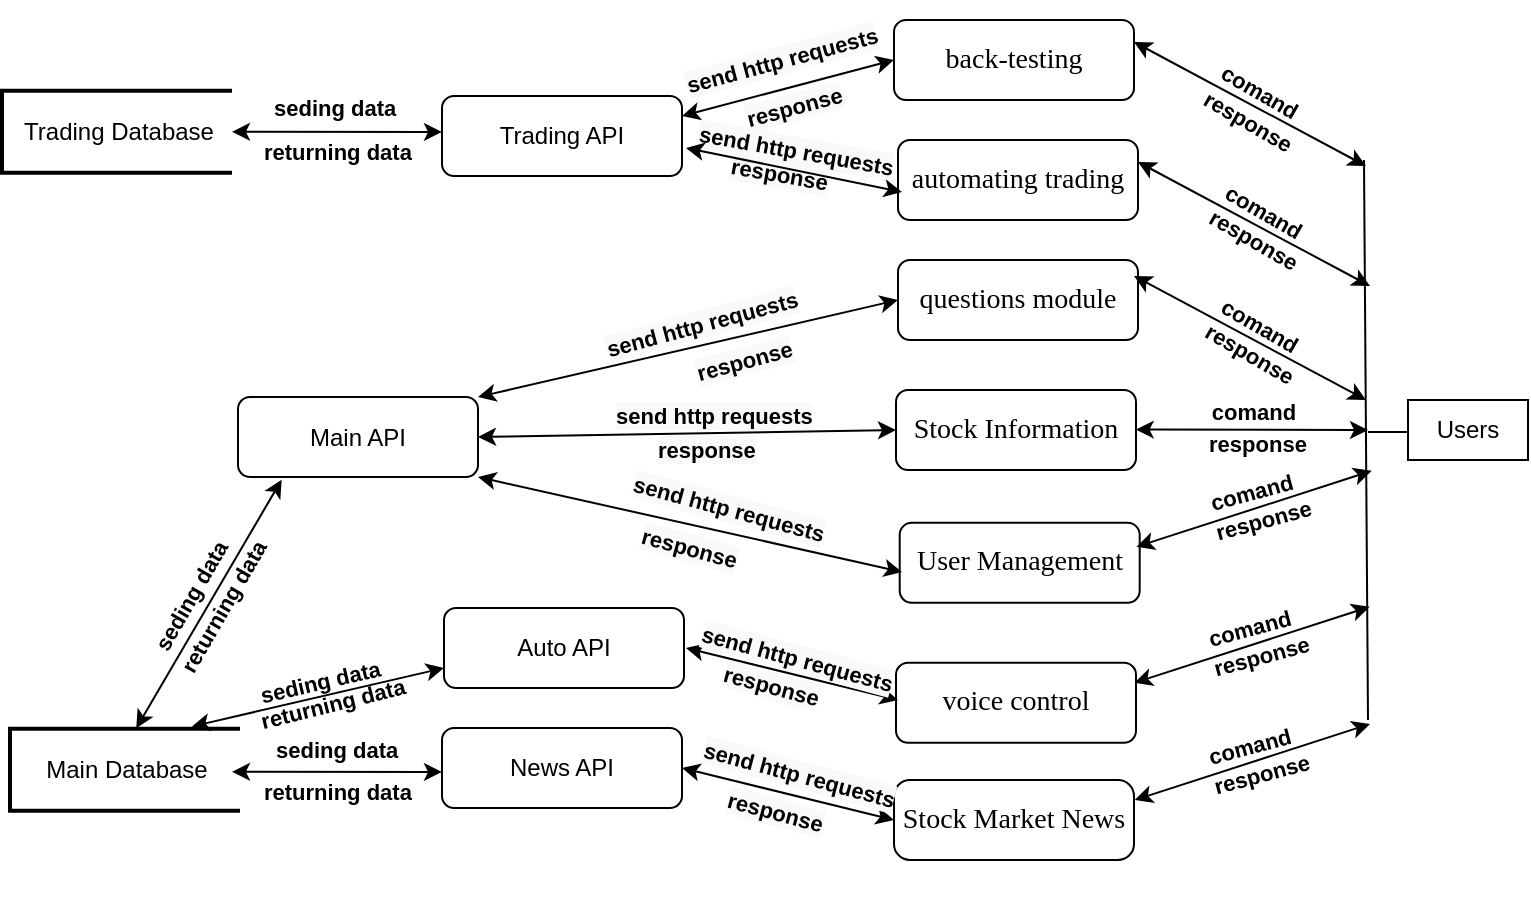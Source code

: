 <mxfile version="18.1.2" type="github">
  <diagram id="C5RBs43oDa-KdzZeNtuy" name="Page-1">
    <mxGraphModel dx="1582" dy="424" grid="1" gridSize="10" guides="1" tooltips="1" connect="1" arrows="1" fold="1" page="1" pageScale="1" pageWidth="827" pageHeight="1169" math="0" shadow="0">
      <root>
        <mxCell id="WIyWlLk6GJQsqaUBKTNV-0" />
        <mxCell id="WIyWlLk6GJQsqaUBKTNV-1" parent="WIyWlLk6GJQsqaUBKTNV-0" />
        <mxCell id="wvQzWiMlblMlw7H_hbkp-0" value="Users" style="rounded=0;whiteSpace=wrap;html=1;" parent="WIyWlLk6GJQsqaUBKTNV-1" vertex="1">
          <mxGeometry x="703" y="304" width="60" height="30" as="geometry" />
        </mxCell>
        <mxCell id="wvQzWiMlblMlw7H_hbkp-1" value="" style="endArrow=none;html=1;rounded=0;entryX=0;entryY=0.5;entryDx=0;entryDy=0;" parent="WIyWlLk6GJQsqaUBKTNV-1" edge="1">
          <mxGeometry width="50" height="50" relative="1" as="geometry">
            <mxPoint x="683" y="320" as="sourcePoint" />
            <mxPoint x="703" y="320" as="targetPoint" />
          </mxGeometry>
        </mxCell>
        <mxCell id="wvQzWiMlblMlw7H_hbkp-2" value="" style="endArrow=none;html=1;rounded=0;" parent="WIyWlLk6GJQsqaUBKTNV-1" edge="1">
          <mxGeometry width="50" height="50" relative="1" as="geometry">
            <mxPoint x="683" y="464" as="sourcePoint" />
            <mxPoint x="681" y="184" as="targetPoint" />
          </mxGeometry>
        </mxCell>
        <mxCell id="wvQzWiMlblMlw7H_hbkp-4" value="&lt;p class=&quot;MsoNormal&quot;&gt;&lt;span style=&quot;font-family: &amp;#34;times new roman&amp;#34; ; font-size: 10.5pt&quot;&gt;Stock Market News&lt;/span&gt;&lt;/p&gt;" style="rounded=1;whiteSpace=wrap;html=1;fontSize=12;glass=0;strokeWidth=1;shadow=0;arcSize=20;" parent="WIyWlLk6GJQsqaUBKTNV-1" vertex="1">
          <mxGeometry x="446" y="494" width="120" height="40" as="geometry" />
        </mxCell>
        <mxCell id="wvQzWiMlblMlw7H_hbkp-5" value="&lt;p class=&quot;MsoNormal&quot;&gt;&lt;span style=&quot;font-family: &amp;#34;times new roman&amp;#34; ; font-size: 10.5pt&quot;&gt;User &lt;/span&gt;&lt;span style=&quot;font-family: &amp;#34;times new roman&amp;#34; ; font-size: 10.5pt&quot;&gt;M&lt;/span&gt;&lt;span style=&quot;font-family: &amp;#34;times new roman&amp;#34; ; font-size: 10.5pt&quot;&gt;anagement&lt;/span&gt;&lt;/p&gt;" style="rounded=1;whiteSpace=wrap;html=1;fontSize=12;glass=0;strokeWidth=1;shadow=0;" parent="WIyWlLk6GJQsqaUBKTNV-1" vertex="1">
          <mxGeometry x="448.85" y="365.42" width="120" height="40" as="geometry" />
        </mxCell>
        <mxCell id="wvQzWiMlblMlw7H_hbkp-6" value="&lt;p class=&quot;MsoNormal&quot;&gt;&lt;span style=&quot;font-family: &amp;#34;times new roman&amp;#34; ; font-size: 10.5pt&quot;&gt;Stock&amp;nbsp;&lt;/span&gt;&lt;span style=&quot;font-family: &amp;#34;times new roman&amp;#34; ; font-size: 10.5pt&quot;&gt;I&lt;/span&gt;&lt;span style=&quot;font-family: &amp;#34;times new roman&amp;#34; ; font-size: 10.5pt&quot;&gt;nformation&lt;/span&gt;&lt;br&gt;&lt;/p&gt;" style="rounded=1;whiteSpace=wrap;html=1;fontSize=12;glass=0;strokeWidth=1;shadow=0;" parent="WIyWlLk6GJQsqaUBKTNV-1" vertex="1">
          <mxGeometry x="447" y="299" width="120" height="40" as="geometry" />
        </mxCell>
        <mxCell id="wvQzWiMlblMlw7H_hbkp-9" value="&lt;p class=&quot;MsoNormal&quot;&gt;&lt;font face=&quot;times new roman&quot;&gt;&lt;span style=&quot;font-size: 14px&quot;&gt;voice control&lt;/span&gt;&lt;/font&gt;&lt;/p&gt;" style="rounded=1;whiteSpace=wrap;html=1;fontSize=12;glass=0;strokeWidth=1;shadow=0;" parent="WIyWlLk6GJQsqaUBKTNV-1" vertex="1">
          <mxGeometry x="447" y="435.4" width="120" height="40" as="geometry" />
        </mxCell>
        <mxCell id="wvQzWiMlblMlw7H_hbkp-10" value="&lt;p class=&quot;MsoNormal&quot;&gt;&lt;span style=&quot;font-family: &amp;#34;times new roman&amp;#34; ; font-size: 10.5pt&quot;&gt;questions&amp;nbsp;&lt;/span&gt;&lt;span style=&quot;font-family: &amp;#34;times new roman&amp;#34; ; font-size: 10.5pt&quot;&gt;module&lt;/span&gt;&lt;/p&gt;" style="rounded=1;whiteSpace=wrap;html=1;fontSize=12;glass=0;strokeWidth=1;shadow=0;" parent="WIyWlLk6GJQsqaUBKTNV-1" vertex="1">
          <mxGeometry x="448" y="234" width="120" height="40" as="geometry" />
        </mxCell>
        <mxCell id="wvQzWiMlblMlw7H_hbkp-11" value="&lt;p class=&quot;MsoNormal&quot;&gt;&lt;span style=&quot;color: rgba(0 , 0 , 0 , 0) ; font-family: monospace ; font-size: 0px&quot;&gt;%3CmxGraphModel%3E%3Croot%3E%3CmxCell%20id%3D%220%22%2F%3E%3CmxCell%20id%3D%221%22%20parent%3D%220%22%2F%3E%3CmxCell%20id%3D%222%22%20value%3D%22%26lt%3Bp%20class%3D%26quot%3BMsoNormal%26quot%3B%26gt%3B%26lt%3Bspan%20style%3D%26quot%3Bfont-family%3A%20%26amp%3B%2334%3Btimes%20new%20roman%26amp%3B%2334%3B%20%3B%20font-size%3A%2010.5pt%26quot%3B%26gt%3Bquestions%26amp%3Bnbsp%3B%26lt%3B%2Fspan%26gt%3B%26lt%3Bspan%20style%3D%26quot%3Bfont-family%3A%20%26amp%3B%2334%3Btimes%20new%20roman%26amp%3B%2334%3B%20%3B%20font-size%3A%2010.5pt%26quot%3B%26gt%3Bmodule%26lt%3B%2Fspan%26gt%3B%26lt%3B%2Fp%26gt%3B%22%20style%3D%22rounded%3D1%3BwhiteSpace%3Dwrap%3Bhtml%3D1%3BfontSize%3D12%3Bglass%3D0%3BstrokeWidth%3D1%3Bshadow%3D0%3B%22%20vertex%3D%221%22%20parent%3D%221%22%3E%3CmxGeometry%20x%3D%22420%22%20y%3D%22100%22%20width%3D%22120%22%20height%3D%2240%22%20as%3D%22geometry%22%2F%3E%3C%2FmxCell%3E%3C%2Froot%3E%3C%2FmxGraphModel%3E&lt;/span&gt;&lt;span style=&quot;font-family: &amp;#34;times new roman&amp;#34; ; font-size: 10.5pt&quot;&gt;back-testing&lt;/span&gt;&lt;br&gt;&lt;/p&gt;" style="rounded=1;whiteSpace=wrap;html=1;fontSize=12;glass=0;strokeWidth=1;shadow=0;" parent="WIyWlLk6GJQsqaUBKTNV-1" vertex="1">
          <mxGeometry x="446" y="114.01" width="120" height="40" as="geometry" />
        </mxCell>
        <mxCell id="wvQzWiMlblMlw7H_hbkp-12" value="&lt;p class=&quot;MsoNormal&quot;&gt;&lt;span style=&quot;font-family: &amp;#34;times new roman&amp;#34; ; font-size: 10.5pt&quot;&gt;automating&amp;nbsp;&lt;/span&gt;&lt;span style=&quot;font-family: &amp;#34;times new roman&amp;#34; ; font-size: 10.5pt&quot;&gt;trading&lt;/span&gt;&lt;/p&gt;" style="rounded=1;whiteSpace=wrap;html=1;fontSize=12;glass=0;strokeWidth=1;shadow=0;" parent="WIyWlLk6GJQsqaUBKTNV-1" vertex="1">
          <mxGeometry x="448" y="174" width="120" height="40" as="geometry" />
        </mxCell>
        <mxCell id="wvQzWiMlblMlw7H_hbkp-30" value="" style="group;rotation=-45;" parent="WIyWlLk6GJQsqaUBKTNV-1" vertex="1" connectable="0">
          <mxGeometry x="572.85" y="326.42" width="109.15" height="69.98" as="geometry" />
        </mxCell>
        <mxCell id="wvQzWiMlblMlw7H_hbkp-22" value="" style="endArrow=classic;startArrow=classic;html=1;rounded=0;fontSize=12;exitX=1;exitY=0.5;exitDx=0;exitDy=0;" parent="wvQzWiMlblMlw7H_hbkp-30" edge="1">
          <mxGeometry width="50" height="50" relative="1" as="geometry">
            <mxPoint x="-5.646" y="50.999" as="sourcePoint" />
            <mxPoint x="111.973" y="13.0" as="targetPoint" />
          </mxGeometry>
        </mxCell>
        <mxCell id="wvQzWiMlblMlw7H_hbkp-28" value="&lt;font style=&quot;font-size: 11px&quot;&gt;&lt;b&gt;comand&lt;/b&gt;&lt;/font&gt;" style="text;html=1;strokeColor=none;fillColor=none;align=center;verticalAlign=middle;whiteSpace=wrap;rounded=0;fontSize=12;rotation=-15;" parent="wvQzWiMlblMlw7H_hbkp-30" vertex="1">
          <mxGeometry x="24.465" y="9.0" width="56.457" height="30.0" as="geometry" />
        </mxCell>
        <mxCell id="wvQzWiMlblMlw7H_hbkp-29" value="&lt;span style=&quot;font-size: 11px&quot;&gt;&lt;b&gt;response&lt;/b&gt;&lt;/span&gt;" style="text;html=1;strokeColor=none;fillColor=none;align=center;verticalAlign=middle;whiteSpace=wrap;rounded=0;fontSize=12;rotation=-15;" parent="wvQzWiMlblMlw7H_hbkp-30" vertex="1">
          <mxGeometry x="30.11" y="23.0" width="56.457" height="30.0" as="geometry" />
        </mxCell>
        <mxCell id="wvQzWiMlblMlw7H_hbkp-31" value="" style="group" parent="WIyWlLk6GJQsqaUBKTNV-1" vertex="1" connectable="0">
          <mxGeometry x="568" y="182.01" width="116" height="69.981" as="geometry" />
        </mxCell>
        <mxCell id="wvQzWiMlblMlw7H_hbkp-32" value="" style="endArrow=classic;startArrow=classic;html=1;rounded=0;fontSize=12;exitX=1;exitY=0.5;exitDx=0;exitDy=0;" parent="wvQzWiMlblMlw7H_hbkp-31" edge="1">
          <mxGeometry width="50" height="50" relative="1" as="geometry">
            <mxPoint y="2.99" as="sourcePoint" />
            <mxPoint x="116" y="64.99" as="targetPoint" />
          </mxGeometry>
        </mxCell>
        <mxCell id="wvQzWiMlblMlw7H_hbkp-33" value="&lt;font style=&quot;font-size: 11px&quot;&gt;&lt;b&gt;comand&lt;/b&gt;&lt;/font&gt;" style="text;html=1;strokeColor=none;fillColor=none;align=center;verticalAlign=middle;whiteSpace=wrap;rounded=0;fontSize=12;rotation=30;" parent="wvQzWiMlblMlw7H_hbkp-31" vertex="1">
          <mxGeometry x="33" y="12.99" width="60" height="30" as="geometry" />
        </mxCell>
        <mxCell id="wvQzWiMlblMlw7H_hbkp-34" value="&lt;span style=&quot;font-size: 11px&quot;&gt;&lt;b&gt;response&lt;/b&gt;&lt;/span&gt;" style="text;html=1;strokeColor=none;fillColor=none;align=center;verticalAlign=middle;whiteSpace=wrap;rounded=0;fontSize=12;rotation=30;" parent="wvQzWiMlblMlw7H_hbkp-31" vertex="1">
          <mxGeometry x="28" y="26.99" width="60" height="30" as="geometry" />
        </mxCell>
        <mxCell id="wvQzWiMlblMlw7H_hbkp-35" value="" style="group" parent="WIyWlLk6GJQsqaUBKTNV-1" vertex="1" connectable="0">
          <mxGeometry x="566" y="239.0" width="116" height="69.981" as="geometry" />
        </mxCell>
        <mxCell id="wvQzWiMlblMlw7H_hbkp-36" value="" style="endArrow=classic;startArrow=classic;html=1;rounded=0;fontSize=12;exitX=1;exitY=0.5;exitDx=0;exitDy=0;" parent="wvQzWiMlblMlw7H_hbkp-35" edge="1">
          <mxGeometry width="50" height="50" relative="1" as="geometry">
            <mxPoint y="2.99" as="sourcePoint" />
            <mxPoint x="116" y="64.99" as="targetPoint" />
          </mxGeometry>
        </mxCell>
        <mxCell id="wvQzWiMlblMlw7H_hbkp-37" value="&lt;font style=&quot;font-size: 11px&quot;&gt;&lt;b&gt;comand&lt;/b&gt;&lt;/font&gt;" style="text;html=1;strokeColor=none;fillColor=none;align=center;verticalAlign=middle;whiteSpace=wrap;rounded=0;fontSize=12;rotation=30;" parent="wvQzWiMlblMlw7H_hbkp-35" vertex="1">
          <mxGeometry x="33" y="12.99" width="60" height="30" as="geometry" />
        </mxCell>
        <mxCell id="wvQzWiMlblMlw7H_hbkp-38" value="&lt;span style=&quot;font-size: 11px&quot;&gt;&lt;b&gt;response&lt;/b&gt;&lt;/span&gt;" style="text;html=1;strokeColor=none;fillColor=none;align=center;verticalAlign=middle;whiteSpace=wrap;rounded=0;fontSize=12;rotation=30;" parent="wvQzWiMlblMlw7H_hbkp-35" vertex="1">
          <mxGeometry x="28" y="26.99" width="60" height="30" as="geometry" />
        </mxCell>
        <mxCell id="wvQzWiMlblMlw7H_hbkp-39" value="" style="group;rotation=44;" parent="WIyWlLk6GJQsqaUBKTNV-1" vertex="1" connectable="0">
          <mxGeometry x="573.85" y="290.8" width="100" height="61" as="geometry" />
        </mxCell>
        <mxCell id="wvQzWiMlblMlw7H_hbkp-40" value="" style="endArrow=classic;startArrow=classic;html=1;rounded=0;fontSize=12;exitX=1;exitY=0.5;exitDx=0;exitDy=0;" parent="wvQzWiMlblMlw7H_hbkp-39" edge="1">
          <mxGeometry width="50" height="50" relative="1" as="geometry">
            <mxPoint x="-7" y="28" as="sourcePoint" />
            <mxPoint x="109.15" y="28.2" as="targetPoint" />
          </mxGeometry>
        </mxCell>
        <mxCell id="wvQzWiMlblMlw7H_hbkp-41" value="&lt;font style=&quot;font-size: 11px&quot;&gt;&lt;b&gt;comand&lt;/b&gt;&lt;/font&gt;" style="text;html=1;strokeColor=none;fillColor=none;align=center;verticalAlign=middle;whiteSpace=wrap;rounded=0;fontSize=12;rotation=0;" parent="wvQzWiMlblMlw7H_hbkp-39" vertex="1">
          <mxGeometry x="26" y="6" width="51.724" height="26.15" as="geometry" />
        </mxCell>
        <mxCell id="wvQzWiMlblMlw7H_hbkp-42" value="&lt;span style=&quot;font-size: 11px&quot;&gt;&lt;b&gt;response&lt;/b&gt;&lt;/span&gt;" style="text;html=1;strokeColor=none;fillColor=none;align=center;verticalAlign=middle;whiteSpace=wrap;rounded=0;fontSize=12;rotation=0;" parent="wvQzWiMlblMlw7H_hbkp-39" vertex="1">
          <mxGeometry x="28" y="22" width="51.724" height="26.15" as="geometry" />
        </mxCell>
        <mxCell id="wvQzWiMlblMlw7H_hbkp-44" value="" style="group" parent="WIyWlLk6GJQsqaUBKTNV-1" vertex="1" connectable="0">
          <mxGeometry x="566" y="122.01" width="116" height="69.981" as="geometry" />
        </mxCell>
        <mxCell id="wvQzWiMlblMlw7H_hbkp-45" value="" style="endArrow=classic;startArrow=classic;html=1;rounded=0;fontSize=12;exitX=1;exitY=0.5;exitDx=0;exitDy=0;" parent="wvQzWiMlblMlw7H_hbkp-44" edge="1">
          <mxGeometry width="50" height="50" relative="1" as="geometry">
            <mxPoint y="2.99" as="sourcePoint" />
            <mxPoint x="116" y="64.99" as="targetPoint" />
          </mxGeometry>
        </mxCell>
        <mxCell id="wvQzWiMlblMlw7H_hbkp-46" value="&lt;font style=&quot;font-size: 11px&quot;&gt;&lt;b&gt;comand&lt;/b&gt;&lt;/font&gt;" style="text;html=1;strokeColor=none;fillColor=none;align=center;verticalAlign=middle;whiteSpace=wrap;rounded=0;fontSize=12;rotation=30;" parent="wvQzWiMlblMlw7H_hbkp-44" vertex="1">
          <mxGeometry x="33" y="12.99" width="60" height="30" as="geometry" />
        </mxCell>
        <mxCell id="wvQzWiMlblMlw7H_hbkp-47" value="&lt;span style=&quot;font-size: 11px&quot;&gt;&lt;b&gt;response&lt;/b&gt;&lt;/span&gt;" style="text;html=1;strokeColor=none;fillColor=none;align=center;verticalAlign=middle;whiteSpace=wrap;rounded=0;fontSize=12;rotation=30;" parent="wvQzWiMlblMlw7H_hbkp-44" vertex="1">
          <mxGeometry x="27.25" y="26.79" width="60" height="33.01" as="geometry" />
        </mxCell>
        <mxCell id="wvQzWiMlblMlw7H_hbkp-54" value="" style="group;rotation=-45;" parent="WIyWlLk6GJQsqaUBKTNV-1" vertex="1" connectable="0">
          <mxGeometry x="571.85" y="394.42" width="109.15" height="69.98" as="geometry" />
        </mxCell>
        <mxCell id="wvQzWiMlblMlw7H_hbkp-55" value="" style="endArrow=classic;startArrow=classic;html=1;rounded=0;fontSize=12;exitX=1;exitY=0.5;exitDx=0;exitDy=0;" parent="wvQzWiMlblMlw7H_hbkp-54" edge="1">
          <mxGeometry width="50" height="50" relative="1" as="geometry">
            <mxPoint x="-5.646" y="50.999" as="sourcePoint" />
            <mxPoint x="111.973" y="13.0" as="targetPoint" />
          </mxGeometry>
        </mxCell>
        <mxCell id="wvQzWiMlblMlw7H_hbkp-56" value="&lt;font style=&quot;font-size: 11px&quot;&gt;&lt;b&gt;comand&lt;/b&gt;&lt;/font&gt;" style="text;html=1;strokeColor=none;fillColor=none;align=center;verticalAlign=middle;whiteSpace=wrap;rounded=0;fontSize=12;rotation=-15;" parent="wvQzWiMlblMlw7H_hbkp-54" vertex="1">
          <mxGeometry x="24.465" y="9.0" width="56.457" height="30.0" as="geometry" />
        </mxCell>
        <mxCell id="wvQzWiMlblMlw7H_hbkp-57" value="&lt;span style=&quot;font-size: 11px&quot;&gt;&lt;b&gt;response&lt;/b&gt;&lt;/span&gt;" style="text;html=1;strokeColor=none;fillColor=none;align=center;verticalAlign=middle;whiteSpace=wrap;rounded=0;fontSize=12;rotation=-15;" parent="wvQzWiMlblMlw7H_hbkp-54" vertex="1">
          <mxGeometry x="30.11" y="23.0" width="56.457" height="30.0" as="geometry" />
        </mxCell>
        <mxCell id="wvQzWiMlblMlw7H_hbkp-58" value="" style="group;rotation=-45;" parent="WIyWlLk6GJQsqaUBKTNV-1" vertex="1" connectable="0">
          <mxGeometry x="572" y="453" width="109.15" height="69.98" as="geometry" />
        </mxCell>
        <mxCell id="wvQzWiMlblMlw7H_hbkp-59" value="" style="endArrow=classic;startArrow=classic;html=1;rounded=0;fontSize=12;exitX=1;exitY=0.5;exitDx=0;exitDy=0;" parent="wvQzWiMlblMlw7H_hbkp-58" edge="1">
          <mxGeometry width="50" height="50" relative="1" as="geometry">
            <mxPoint x="-5.646" y="50.999" as="sourcePoint" />
            <mxPoint x="111.973" y="13.0" as="targetPoint" />
          </mxGeometry>
        </mxCell>
        <mxCell id="wvQzWiMlblMlw7H_hbkp-60" value="&lt;font style=&quot;font-size: 11px&quot;&gt;&lt;b&gt;comand&lt;/b&gt;&lt;/font&gt;" style="text;html=1;strokeColor=none;fillColor=none;align=center;verticalAlign=middle;whiteSpace=wrap;rounded=0;fontSize=12;rotation=-15;" parent="wvQzWiMlblMlw7H_hbkp-58" vertex="1">
          <mxGeometry x="24.465" y="9.0" width="56.457" height="30.0" as="geometry" />
        </mxCell>
        <mxCell id="wvQzWiMlblMlw7H_hbkp-61" value="&lt;span style=&quot;font-size: 11px&quot;&gt;&lt;b&gt;response&lt;/b&gt;&lt;/span&gt;" style="text;html=1;strokeColor=none;fillColor=none;align=center;verticalAlign=middle;whiteSpace=wrap;rounded=0;fontSize=12;rotation=-15;" parent="wvQzWiMlblMlw7H_hbkp-58" vertex="1">
          <mxGeometry x="30.11" y="23.0" width="56.457" height="30.0" as="geometry" />
        </mxCell>
        <mxCell id="wvQzWiMlblMlw7H_hbkp-79" value="Trading API" style="rounded=1;whiteSpace=wrap;html=1;fontSize=12;glass=0;strokeWidth=1;shadow=0;" parent="WIyWlLk6GJQsqaUBKTNV-1" vertex="1">
          <mxGeometry x="220" y="151.99" width="120" height="40" as="geometry" />
        </mxCell>
        <mxCell id="wvQzWiMlblMlw7H_hbkp-80" value="News API" style="rounded=1;whiteSpace=wrap;html=1;fontSize=12;glass=0;strokeWidth=1;shadow=0;" parent="WIyWlLk6GJQsqaUBKTNV-1" vertex="1">
          <mxGeometry x="220" y="467.99" width="120" height="40" as="geometry" />
        </mxCell>
        <mxCell id="wvQzWiMlblMlw7H_hbkp-81" value="Main API" style="rounded=1;whiteSpace=wrap;html=1;fontSize=12;glass=0;strokeWidth=1;shadow=0;" parent="WIyWlLk6GJQsqaUBKTNV-1" vertex="1">
          <mxGeometry x="118" y="302.5" width="120" height="40" as="geometry" />
        </mxCell>
        <mxCell id="wvQzWiMlblMlw7H_hbkp-82" value="&lt;font style=&quot;font-size: 12px&quot;&gt;Trading Database&lt;/font&gt;" style="strokeWidth=2;html=1;shape=mxgraph.flowchart.annotation_1;align=center;pointerEvents=1;fontSize=8;" parent="WIyWlLk6GJQsqaUBKTNV-1" vertex="1">
          <mxGeometry y="149.33" width="115" height="41" as="geometry" />
        </mxCell>
        <mxCell id="wvQzWiMlblMlw7H_hbkp-83" value="&lt;font style=&quot;font-size: 12px&quot;&gt;Main Database&lt;/font&gt;" style="strokeWidth=2;html=1;shape=mxgraph.flowchart.annotation_1;align=center;pointerEvents=1;fontSize=8;" parent="WIyWlLk6GJQsqaUBKTNV-1" vertex="1">
          <mxGeometry x="4" y="468.4" width="115" height="41" as="geometry" />
        </mxCell>
        <mxCell id="wvQzWiMlblMlw7H_hbkp-84" value="" style="endArrow=classic;startArrow=classic;html=1;rounded=0;fontSize=11;entryX=0;entryY=0.5;entryDx=0;entryDy=0;exitX=1;exitY=0.25;exitDx=0;exitDy=0;" parent="WIyWlLk6GJQsqaUBKTNV-1" source="wvQzWiMlblMlw7H_hbkp-79" target="wvQzWiMlblMlw7H_hbkp-11" edge="1">
          <mxGeometry width="50" height="50" relative="1" as="geometry">
            <mxPoint x="280" y="267" as="sourcePoint" />
            <mxPoint x="330" y="217" as="targetPoint" />
          </mxGeometry>
        </mxCell>
        <mxCell id="wvQzWiMlblMlw7H_hbkp-85" value="&lt;span style=&quot;color: rgb(0 , 0 , 0) ; font-family: &amp;#34;helvetica&amp;#34; ; font-style: normal ; letter-spacing: normal ; text-align: center ; text-indent: 0px ; text-transform: none ; word-spacing: 0px ; background-color: rgb(248 , 249 , 250) ; display: inline ; float: none&quot;&gt;&lt;font size=&quot;1&quot;&gt;&lt;b style=&quot;font-size: 11px&quot;&gt;send http requests&lt;/b&gt;&lt;/font&gt;&lt;/span&gt;" style="text;whiteSpace=wrap;html=1;rotation=-15;" parent="WIyWlLk6GJQsqaUBKTNV-1" vertex="1">
          <mxGeometry x="339.29" y="119.01" width="113.56" height="30" as="geometry" />
        </mxCell>
        <mxCell id="wvQzWiMlblMlw7H_hbkp-87" value="&lt;span style=&quot;color: rgb(0 , 0 , 0) ; font-family: &amp;#34;helvetica&amp;#34; ; font-style: normal ; letter-spacing: normal ; text-align: center ; text-indent: 0px ; text-transform: none ; word-spacing: 0px ; background-color: rgb(248 , 249 , 250) ; display: inline ; float: none&quot;&gt;&lt;font size=&quot;1&quot;&gt;&lt;b style=&quot;font-size: 11px&quot;&gt;response&lt;br&gt;&lt;/b&gt;&lt;/font&gt;&lt;/span&gt;" style="text;whiteSpace=wrap;html=1;rotation=-15;" parent="WIyWlLk6GJQsqaUBKTNV-1" vertex="1">
          <mxGeometry x="370.12" y="142.33" width="64.71" height="30" as="geometry" />
        </mxCell>
        <mxCell id="wvQzWiMlblMlw7H_hbkp-90" value="&lt;span style=&quot;color: rgb(0 , 0 , 0) ; font-family: &amp;#34;helvetica&amp;#34; ; font-style: normal ; letter-spacing: normal ; text-align: center ; text-indent: 0px ; text-transform: none ; word-spacing: 0px ; background-color: rgb(248 , 249 , 250) ; display: inline ; float: none&quot;&gt;&lt;font size=&quot;1&quot;&gt;&lt;b style=&quot;font-size: 11px&quot;&gt;send http requests&lt;/b&gt;&lt;/font&gt;&lt;/span&gt;" style="text;whiteSpace=wrap;html=1;rotation=10;" parent="WIyWlLk6GJQsqaUBKTNV-1" vertex="1">
          <mxGeometry x="346" y="166.33" width="113.56" height="30" as="geometry" />
        </mxCell>
        <mxCell id="wvQzWiMlblMlw7H_hbkp-91" value="&lt;span style=&quot;color: rgb(0 , 0 , 0) ; font-family: &amp;#34;helvetica&amp;#34; ; font-style: normal ; letter-spacing: normal ; text-align: center ; text-indent: 0px ; text-transform: none ; word-spacing: 0px ; background-color: rgb(248 , 249 , 250) ; display: inline ; float: none&quot;&gt;&lt;font size=&quot;1&quot;&gt;&lt;b style=&quot;font-size: 11px&quot;&gt;response&lt;br&gt;&lt;/b&gt;&lt;/font&gt;&lt;/span&gt;" style="text;whiteSpace=wrap;html=1;rotation=10;" parent="WIyWlLk6GJQsqaUBKTNV-1" vertex="1">
          <mxGeometry x="362" y="178" width="64.71" height="30" as="geometry" />
        </mxCell>
        <mxCell id="wvQzWiMlblMlw7H_hbkp-92" value="" style="endArrow=classic;startArrow=classic;html=1;rounded=0;fontSize=11;exitX=1;exitY=0;exitDx=0;exitDy=0;entryX=0;entryY=0.5;entryDx=0;entryDy=0;" parent="WIyWlLk6GJQsqaUBKTNV-1" source="wvQzWiMlblMlw7H_hbkp-81" target="wvQzWiMlblMlw7H_hbkp-10" edge="1">
          <mxGeometry width="50" height="50" relative="1" as="geometry">
            <mxPoint x="410" y="340" as="sourcePoint" />
            <mxPoint x="460" y="290" as="targetPoint" />
          </mxGeometry>
        </mxCell>
        <mxCell id="wvQzWiMlblMlw7H_hbkp-93" value="&lt;span style=&quot;color: rgb(0 , 0 , 0) ; font-family: &amp;#34;helvetica&amp;#34; ; font-style: normal ; letter-spacing: normal ; text-align: center ; text-indent: 0px ; text-transform: none ; word-spacing: 0px ; background-color: rgb(248 , 249 , 250) ; display: inline ; float: none&quot;&gt;&lt;font size=&quot;1&quot;&gt;&lt;b style=&quot;font-size: 11px&quot;&gt;send http requests&lt;/b&gt;&lt;/font&gt;&lt;/span&gt;" style="text;whiteSpace=wrap;html=1;rotation=-15;" parent="WIyWlLk6GJQsqaUBKTNV-1" vertex="1">
          <mxGeometry x="299.29" y="251.01" width="113.56" height="30" as="geometry" />
        </mxCell>
        <mxCell id="wvQzWiMlblMlw7H_hbkp-94" value="&lt;span style=&quot;color: rgb(0 , 0 , 0) ; font-family: &amp;#34;helvetica&amp;#34; ; font-style: normal ; letter-spacing: normal ; text-align: center ; text-indent: 0px ; text-transform: none ; word-spacing: 0px ; background-color: rgb(248 , 249 , 250) ; display: inline ; float: none&quot;&gt;&lt;font size=&quot;1&quot;&gt;&lt;b style=&quot;font-size: 11px&quot;&gt;response&lt;br&gt;&lt;/b&gt;&lt;/font&gt;&lt;/span&gt;" style="text;whiteSpace=wrap;html=1;rotation=-15;" parent="WIyWlLk6GJQsqaUBKTNV-1" vertex="1">
          <mxGeometry x="345" y="269" width="64.71" height="30" as="geometry" />
        </mxCell>
        <mxCell id="wvQzWiMlblMlw7H_hbkp-96" value="&lt;span style=&quot;color: rgb(0 , 0 , 0) ; font-family: &amp;#34;helvetica&amp;#34; ; font-style: normal ; letter-spacing: normal ; text-align: center ; text-indent: 0px ; text-transform: none ; word-spacing: 0px ; background-color: rgb(248 , 249 , 250) ; display: inline ; float: none&quot;&gt;&lt;font size=&quot;1&quot;&gt;&lt;b style=&quot;font-size: 11px&quot;&gt;send http requests&lt;/b&gt;&lt;/font&gt;&lt;/span&gt;" style="text;whiteSpace=wrap;html=1;rotation=0;" parent="WIyWlLk6GJQsqaUBKTNV-1" vertex="1">
          <mxGeometry x="305.15" y="298.42" width="113.56" height="30" as="geometry" />
        </mxCell>
        <mxCell id="wvQzWiMlblMlw7H_hbkp-98" value="&lt;span style=&quot;color: rgb(0 , 0 , 0) ; font-family: &amp;#34;helvetica&amp;#34; ; font-style: normal ; letter-spacing: normal ; text-align: center ; text-indent: 0px ; text-transform: none ; word-spacing: 0px ; background-color: rgb(248 , 249 , 250) ; display: inline ; float: none&quot;&gt;&lt;font size=&quot;1&quot;&gt;&lt;b style=&quot;font-size: 11px&quot;&gt;response&lt;br&gt;&lt;/b&gt;&lt;/font&gt;&lt;/span&gt;" style="text;whiteSpace=wrap;html=1;rotation=0;" parent="WIyWlLk6GJQsqaUBKTNV-1" vertex="1">
          <mxGeometry x="326" y="315.42" width="64.71" height="30" as="geometry" />
        </mxCell>
        <mxCell id="wvQzWiMlblMlw7H_hbkp-99" value="" style="endArrow=classic;startArrow=classic;html=1;rounded=0;fontSize=11;exitX=1;exitY=1;exitDx=0;exitDy=0;" parent="WIyWlLk6GJQsqaUBKTNV-1" source="wvQzWiMlblMlw7H_hbkp-81" edge="1">
          <mxGeometry width="50" height="50" relative="1" as="geometry">
            <mxPoint x="273" y="438.5" as="sourcePoint" />
            <mxPoint x="450" y="390" as="targetPoint" />
          </mxGeometry>
        </mxCell>
        <mxCell id="wvQzWiMlblMlw7H_hbkp-100" value="&lt;span style=&quot;color: rgb(0 , 0 , 0) ; font-family: &amp;#34;helvetica&amp;#34; ; font-style: normal ; letter-spacing: normal ; text-align: center ; text-indent: 0px ; text-transform: none ; word-spacing: 0px ; background-color: rgb(248 , 249 , 250) ; display: inline ; float: none&quot;&gt;&lt;font size=&quot;1&quot;&gt;&lt;b style=&quot;font-size: 11px&quot;&gt;send http requests&lt;/b&gt;&lt;/font&gt;&lt;/span&gt;" style="text;whiteSpace=wrap;html=1;rotation=15;" parent="WIyWlLk6GJQsqaUBKTNV-1" vertex="1">
          <mxGeometry x="312.15" y="345.42" width="113.56" height="30" as="geometry" />
        </mxCell>
        <mxCell id="wvQzWiMlblMlw7H_hbkp-101" value="&lt;span style=&quot;color: rgb(0 , 0 , 0) ; font-family: &amp;#34;helvetica&amp;#34; ; font-style: normal ; letter-spacing: normal ; text-align: center ; text-indent: 0px ; text-transform: none ; word-spacing: 0px ; background-color: rgb(248 , 249 , 250) ; display: inline ; float: none&quot;&gt;&lt;font size=&quot;1&quot;&gt;&lt;b style=&quot;font-size: 11px&quot;&gt;response&lt;br&gt;&lt;/b&gt;&lt;/font&gt;&lt;/span&gt;" style="text;whiteSpace=wrap;html=1;rotation=15;" parent="WIyWlLk6GJQsqaUBKTNV-1" vertex="1">
          <mxGeometry x="317" y="365.42" width="64.71" height="30" as="geometry" />
        </mxCell>
        <mxCell id="wvQzWiMlblMlw7H_hbkp-102" value="" style="endArrow=classic;startArrow=classic;html=1;rounded=0;fontSize=11;exitX=1;exitY=0.5;exitDx=0;exitDy=0;entryX=0;entryY=0.5;entryDx=0;entryDy=0;" parent="WIyWlLk6GJQsqaUBKTNV-1" source="wvQzWiMlblMlw7H_hbkp-80" target="wvQzWiMlblMlw7H_hbkp-4" edge="1">
          <mxGeometry width="50" height="50" relative="1" as="geometry">
            <mxPoint x="259.83" y="467.99" as="sourcePoint" />
            <mxPoint x="450" y="510" as="targetPoint" />
          </mxGeometry>
        </mxCell>
        <mxCell id="wvQzWiMlblMlw7H_hbkp-103" value="&lt;span style=&quot;color: rgb(0 , 0 , 0) ; font-family: &amp;#34;helvetica&amp;#34; ; font-style: normal ; letter-spacing: normal ; text-align: center ; text-indent: 0px ; text-transform: none ; word-spacing: 0px ; background-color: rgb(248 , 249 , 250) ; display: inline ; float: none&quot;&gt;&lt;font size=&quot;1&quot;&gt;&lt;b style=&quot;font-size: 11px&quot;&gt;send http requests&lt;/b&gt;&lt;/font&gt;&lt;/span&gt;" style="text;whiteSpace=wrap;html=1;rotation=15;" parent="WIyWlLk6GJQsqaUBKTNV-1" vertex="1">
          <mxGeometry x="347.29" y="479.01" width="113.56" height="30" as="geometry" />
        </mxCell>
        <mxCell id="wvQzWiMlblMlw7H_hbkp-104" value="&lt;span style=&quot;color: rgb(0 , 0 , 0) ; font-family: &amp;#34;helvetica&amp;#34; ; font-style: normal ; letter-spacing: normal ; text-align: center ; text-indent: 0px ; text-transform: none ; word-spacing: 0px ; background-color: rgb(248 , 249 , 250) ; display: inline ; float: none&quot;&gt;&lt;font size=&quot;1&quot;&gt;&lt;b style=&quot;font-size: 11px&quot;&gt;response&lt;br&gt;&lt;/b&gt;&lt;/font&gt;&lt;/span&gt;" style="text;whiteSpace=wrap;html=1;rotation=15;" parent="WIyWlLk6GJQsqaUBKTNV-1" vertex="1">
          <mxGeometry x="360" y="497.42" width="64.71" height="30" as="geometry" />
        </mxCell>
        <mxCell id="wvQzWiMlblMlw7H_hbkp-107" value="" style="endArrow=classic;startArrow=classic;html=1;rounded=0;fontSize=11;entryX=0;entryY=0.5;entryDx=0;entryDy=0;" parent="WIyWlLk6GJQsqaUBKTNV-1" source="wvQzWiMlblMlw7H_hbkp-82" edge="1">
          <mxGeometry width="50" height="50" relative="1" as="geometry">
            <mxPoint x="145.0" y="173.83" as="sourcePoint" />
            <mxPoint x="220.0" y="169.99" as="targetPoint" />
          </mxGeometry>
        </mxCell>
        <mxCell id="wvQzWiMlblMlw7H_hbkp-108" value="&lt;span style=&quot;font-family: &amp;#34;helvetica&amp;#34; ; text-align: center&quot;&gt;&lt;font style=&quot;font-size: 11px&quot;&gt;&lt;b&gt;returning data&amp;nbsp;&lt;/b&gt;&lt;/font&gt;&lt;/span&gt;" style="text;whiteSpace=wrap;html=1;rotation=0;" parent="WIyWlLk6GJQsqaUBKTNV-1" vertex="1">
          <mxGeometry x="129" y="166" width="85" height="24" as="geometry" />
        </mxCell>
        <mxCell id="wvQzWiMlblMlw7H_hbkp-109" value="&lt;span style=&quot;font-family: &amp;#34;helvetica&amp;#34; ; text-align: center&quot;&gt;&lt;font style=&quot;font-size: 11px&quot;&gt;&lt;b&gt;seding data&lt;/b&gt;&lt;/font&gt;&lt;/span&gt;" style="text;whiteSpace=wrap;html=1;rotation=0;" parent="WIyWlLk6GJQsqaUBKTNV-1" vertex="1">
          <mxGeometry x="134" y="144" width="85" height="24" as="geometry" />
        </mxCell>
        <mxCell id="wvQzWiMlblMlw7H_hbkp-115" value="" style="endArrow=classic;startArrow=classic;html=1;rounded=0;fontSize=11;entryX=0;entryY=0.5;entryDx=0;entryDy=0;" parent="WIyWlLk6GJQsqaUBKTNV-1" edge="1">
          <mxGeometry width="50" height="50" relative="1" as="geometry">
            <mxPoint x="115.0" y="489.887" as="sourcePoint" />
            <mxPoint x="220.0" y="489.99" as="targetPoint" />
          </mxGeometry>
        </mxCell>
        <mxCell id="wvQzWiMlblMlw7H_hbkp-116" value="&lt;span style=&quot;font-family: &amp;#34;helvetica&amp;#34; ; text-align: center&quot;&gt;&lt;font style=&quot;font-size: 11px&quot;&gt;&lt;b&gt;returning data&amp;nbsp;&lt;/b&gt;&lt;/font&gt;&lt;/span&gt;" style="text;whiteSpace=wrap;html=1;rotation=0;" parent="WIyWlLk6GJQsqaUBKTNV-1" vertex="1">
          <mxGeometry x="129" y="486" width="85" height="24" as="geometry" />
        </mxCell>
        <mxCell id="wvQzWiMlblMlw7H_hbkp-117" value="&lt;span style=&quot;font-family: &amp;#34;helvetica&amp;#34; ; text-align: center&quot;&gt;&lt;font style=&quot;font-size: 11px&quot;&gt;&lt;b&gt;seding data&lt;/b&gt;&lt;/font&gt;&lt;/span&gt;" style="text;whiteSpace=wrap;html=1;rotation=0;" parent="WIyWlLk6GJQsqaUBKTNV-1" vertex="1">
          <mxGeometry x="135" y="465" width="85" height="24" as="geometry" />
        </mxCell>
        <mxCell id="wvQzWiMlblMlw7H_hbkp-124" value="" style="endArrow=classic;startArrow=classic;html=1;rounded=0;fontSize=11;entryX=0.182;entryY=1.033;entryDx=0;entryDy=0;entryPerimeter=0;exitX=0.549;exitY=-0.008;exitDx=0;exitDy=0;exitPerimeter=0;" parent="WIyWlLk6GJQsqaUBKTNV-1" source="wvQzWiMlblMlw7H_hbkp-83" target="wvQzWiMlblMlw7H_hbkp-81" edge="1">
          <mxGeometry width="50" height="50" relative="1" as="geometry">
            <mxPoint x="78.0" y="449" as="sourcePoint" />
            <mxPoint x="130.0" y="358" as="targetPoint" />
          </mxGeometry>
        </mxCell>
        <mxCell id="wvQzWiMlblMlw7H_hbkp-125" value="&lt;span style=&quot;font-family: &amp;#34;helvetica&amp;#34; ; text-align: center&quot;&gt;&lt;font style=&quot;font-size: 11px&quot;&gt;&lt;b&gt;returning data&amp;nbsp;&lt;/b&gt;&lt;/font&gt;&lt;/span&gt;" style="text;whiteSpace=wrap;html=1;rotation=-60;" parent="WIyWlLk6GJQsqaUBKTNV-1" vertex="1">
          <mxGeometry x="68.0" y="391" width="85" height="24" as="geometry" />
        </mxCell>
        <mxCell id="wvQzWiMlblMlw7H_hbkp-126" value="&lt;span style=&quot;font-family: &amp;#34;helvetica&amp;#34; ; text-align: center&quot;&gt;&lt;font style=&quot;font-size: 11px&quot;&gt;&lt;b&gt;seding data&lt;/b&gt;&lt;/font&gt;&lt;/span&gt;" style="text;whiteSpace=wrap;html=1;rotation=-60;" parent="WIyWlLk6GJQsqaUBKTNV-1" vertex="1">
          <mxGeometry x="55.0" y="380" width="85" height="24" as="geometry" />
        </mxCell>
        <mxCell id="CptHNmRMP6npDfdPWrn0-0" value="Auto API" style="rounded=1;whiteSpace=wrap;html=1;fontSize=12;glass=0;strokeWidth=1;shadow=0;" vertex="1" parent="WIyWlLk6GJQsqaUBKTNV-1">
          <mxGeometry x="221" y="407.99" width="120" height="40" as="geometry" />
        </mxCell>
        <mxCell id="CptHNmRMP6npDfdPWrn0-1" value="" style="endArrow=classic;startArrow=classic;html=1;rounded=0;fontSize=11;exitX=1;exitY=0.5;exitDx=0;exitDy=0;entryX=0;entryY=0.5;entryDx=0;entryDy=0;" edge="1" parent="WIyWlLk6GJQsqaUBKTNV-1">
          <mxGeometry width="50" height="50" relative="1" as="geometry">
            <mxPoint x="342" y="427.99" as="sourcePoint" />
            <mxPoint x="448.0" y="454" as="targetPoint" />
          </mxGeometry>
        </mxCell>
        <mxCell id="CptHNmRMP6npDfdPWrn0-2" value="&lt;span style=&quot;color: rgb(0 , 0 , 0) ; font-family: &amp;#34;helvetica&amp;#34; ; font-style: normal ; letter-spacing: normal ; text-align: center ; text-indent: 0px ; text-transform: none ; word-spacing: 0px ; background-color: rgb(248 , 249 , 250) ; display: inline ; float: none&quot;&gt;&lt;font size=&quot;1&quot;&gt;&lt;b style=&quot;font-size: 11px&quot;&gt;response&lt;br&gt;&lt;/b&gt;&lt;/font&gt;&lt;/span&gt;" style="text;whiteSpace=wrap;html=1;rotation=15;" vertex="1" parent="WIyWlLk6GJQsqaUBKTNV-1">
          <mxGeometry x="358" y="434.42" width="64.71" height="30" as="geometry" />
        </mxCell>
        <mxCell id="CptHNmRMP6npDfdPWrn0-3" value="&lt;span style=&quot;color: rgb(0 , 0 , 0) ; font-family: &amp;#34;helvetica&amp;#34; ; font-style: normal ; letter-spacing: normal ; text-align: center ; text-indent: 0px ; text-transform: none ; word-spacing: 0px ; background-color: rgb(248 , 249 , 250) ; display: inline ; float: none&quot;&gt;&lt;font size=&quot;1&quot;&gt;&lt;b style=&quot;font-size: 11px&quot;&gt;send http requests&lt;/b&gt;&lt;/font&gt;&lt;/span&gt;" style="text;whiteSpace=wrap;html=1;rotation=15;" vertex="1" parent="WIyWlLk6GJQsqaUBKTNV-1">
          <mxGeometry x="346.29" y="421.01" width="113.56" height="30" as="geometry" />
        </mxCell>
        <mxCell id="CptHNmRMP6npDfdPWrn0-4" value="" style="endArrow=classic;startArrow=classic;html=1;rounded=0;fontSize=11;entryX=0;entryY=0.75;entryDx=0;entryDy=0;exitX=0.791;exitY=-0.028;exitDx=0;exitDy=0;exitPerimeter=0;" edge="1" parent="WIyWlLk6GJQsqaUBKTNV-1" source="wvQzWiMlblMlw7H_hbkp-83" target="CptHNmRMP6npDfdPWrn0-0">
          <mxGeometry width="50" height="50" relative="1" as="geometry">
            <mxPoint x="115.0" y="449.887" as="sourcePoint" />
            <mxPoint x="220.0" y="449.99" as="targetPoint" />
          </mxGeometry>
        </mxCell>
        <mxCell id="CptHNmRMP6npDfdPWrn0-5" value="&lt;span style=&quot;font-family: &amp;#34;helvetica&amp;#34; ; text-align: center&quot;&gt;&lt;font style=&quot;font-size: 11px&quot;&gt;&lt;b&gt;seding data&lt;/b&gt;&lt;/font&gt;&lt;/span&gt;" style="text;whiteSpace=wrap;html=1;rotation=347;" vertex="1" parent="WIyWlLk6GJQsqaUBKTNV-1">
          <mxGeometry x="126" y="429" width="85" height="24" as="geometry" />
        </mxCell>
        <mxCell id="CptHNmRMP6npDfdPWrn0-6" value="&lt;span style=&quot;font-family: &amp;#34;helvetica&amp;#34; ; text-align: center&quot;&gt;&lt;font style=&quot;font-size: 11px&quot;&gt;&lt;b&gt;returning data&amp;nbsp;&lt;/b&gt;&lt;/font&gt;&lt;/span&gt;" style="text;whiteSpace=wrap;html=1;rotation=346;" vertex="1" parent="WIyWlLk6GJQsqaUBKTNV-1">
          <mxGeometry x="126" y="441" width="85" height="24" as="geometry" />
        </mxCell>
        <mxCell id="CptHNmRMP6npDfdPWrn0-7" value="" style="endArrow=classic;startArrow=classic;html=1;rounded=0;fontSize=11;exitX=1;exitY=0;exitDx=0;exitDy=0;entryX=0;entryY=0.5;entryDx=0;entryDy=0;" edge="1" parent="WIyWlLk6GJQsqaUBKTNV-1" target="wvQzWiMlblMlw7H_hbkp-6">
          <mxGeometry width="50" height="50" relative="1" as="geometry">
            <mxPoint x="238" y="322.5" as="sourcePoint" />
            <mxPoint x="448" y="274" as="targetPoint" />
          </mxGeometry>
        </mxCell>
        <mxCell id="CptHNmRMP6npDfdPWrn0-8" value="" style="endArrow=classic;startArrow=classic;html=1;rounded=0;fontSize=11;exitX=1;exitY=0.5;exitDx=0;exitDy=0;" edge="1" parent="WIyWlLk6GJQsqaUBKTNV-1">
          <mxGeometry width="50" height="50" relative="1" as="geometry">
            <mxPoint x="342" y="177.99" as="sourcePoint" />
            <mxPoint x="450" y="200" as="targetPoint" />
          </mxGeometry>
        </mxCell>
      </root>
    </mxGraphModel>
  </diagram>
</mxfile>
